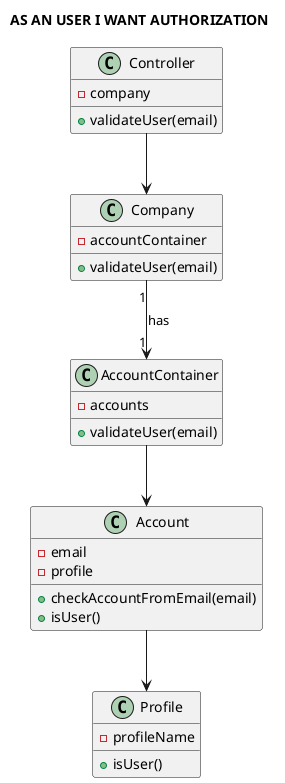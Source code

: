 @startuml

skinparam sequenceMessageAlign center
title AS AN USER I WANT AUTHORIZATION

class "Controller"{
-company
+validateUser(email)
}

class "Company"{
-accountContainer
+validateUser(email)
}

class "AccountContainer"{
-accounts
+validateUser(email)
}

class "Account"{
-email
-profile
+checkAccountFromEmail(email)
+isUser()
}

class "Profile"{
-profileName
+isUser()
}
"Controller" --> "Company"
"Company" "1"-->"1" "AccountContainer": has
"AccountContainer" --> "Account"
"Account" --> "Profile"
@enduml